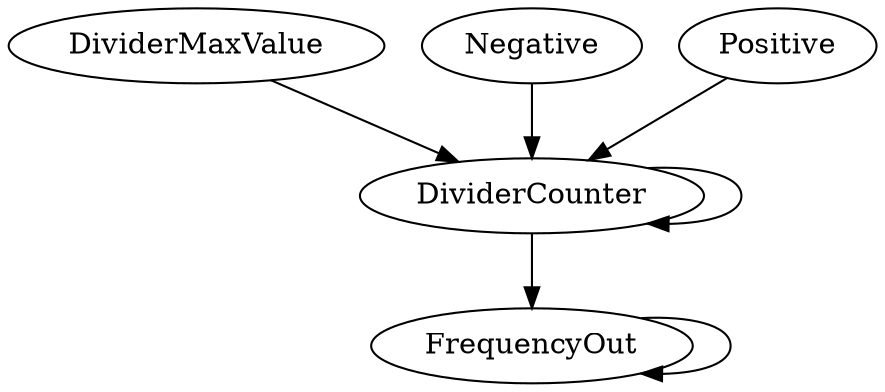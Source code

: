 digraph "" {
	DividerMaxValue -> DividerCounter	 [weight=4.0];
	FrequencyOut -> FrequencyOut	 [weight=1.0];
	DividerCounter -> FrequencyOut	 [weight=1.0];
	DividerCounter -> DividerCounter	 [weight=7.0];
	Negative -> DividerCounter	 [weight=3.0];
	Positive -> DividerCounter	 [weight=2.0];
}

